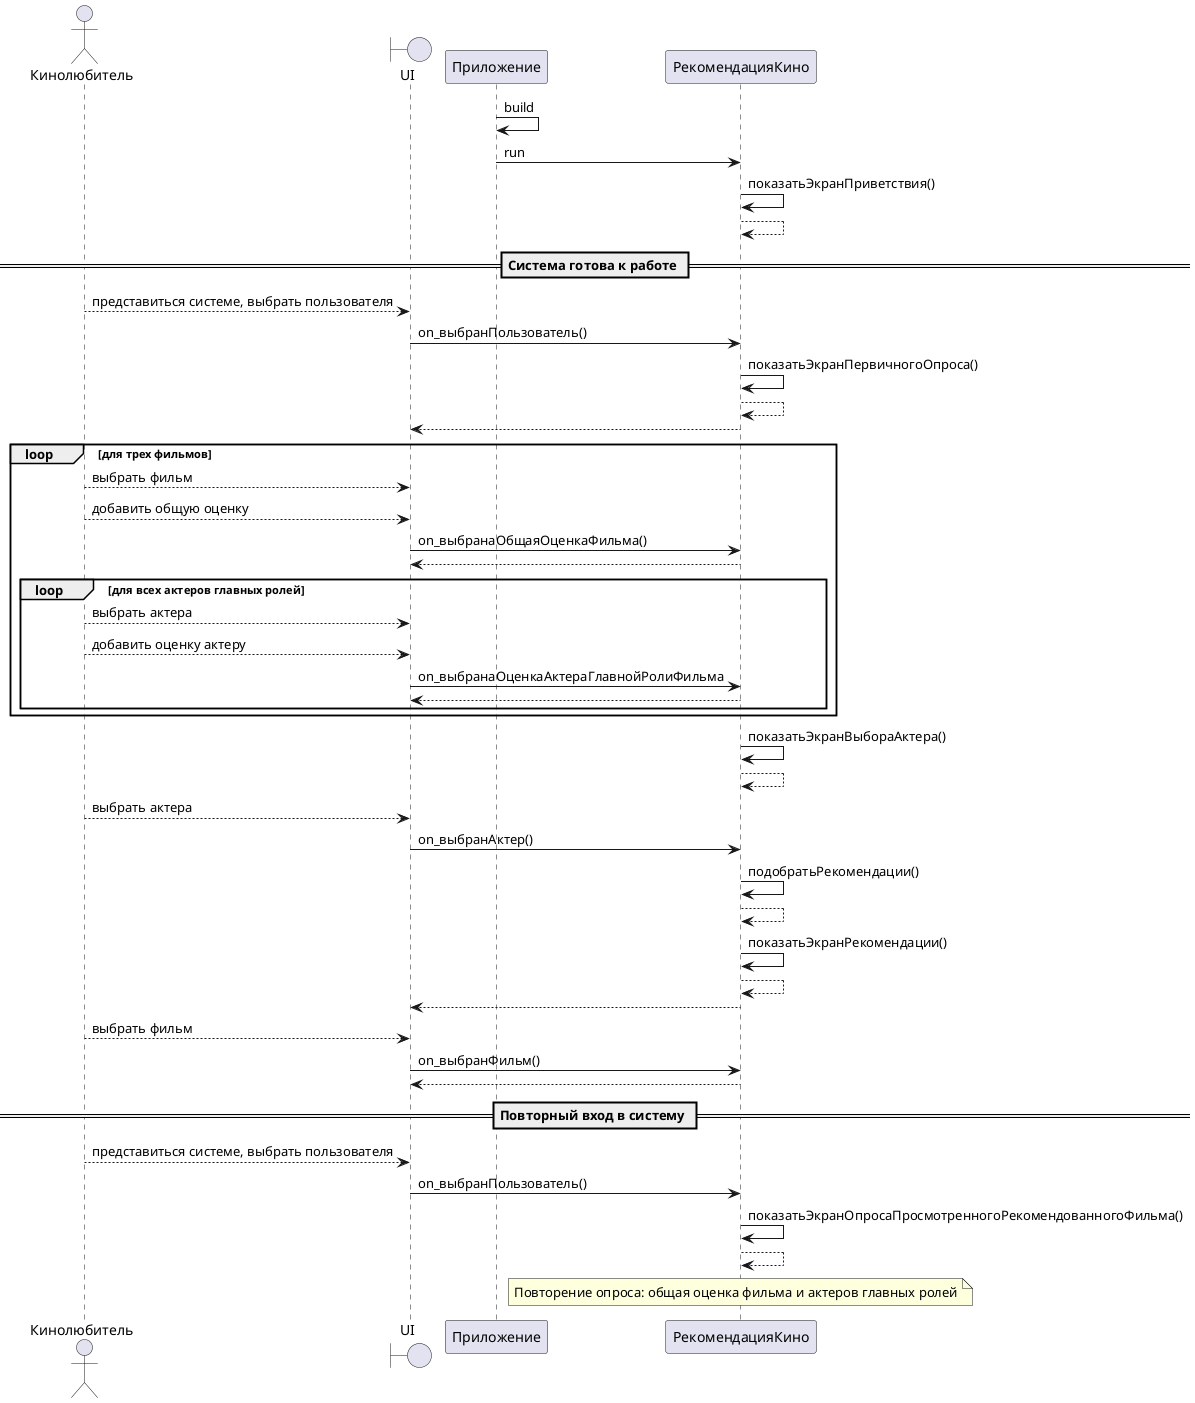 @startuml
actor Кинолюбитель
boundary UI

Приложение -> Приложение: build
Приложение -> РекомендацияКино: run
РекомендацияКино -> РекомендацияКино: показатьЭкранПриветствия()
РекомендацияКино --> РекомендацияКино

== Система готова к работе ==

Кинолюбитель --> UI: представиться системе, выбрать пользователя 
UI -> РекомендацияКино: on_выбранПользователь()
РекомендацияКино -> РекомендацияКино: показатьЭкранПервичногоОпроса()
РекомендацияКино --> РекомендацияКино
UI <-- РекомендацияКино

loop для трех фильмов
Кинолюбитель --> UI: выбрать фильм
Кинолюбитель --> UI: добавить общую оценку
UI -> РекомендацияКино: on_выбранаОбщаяОценкаФильма()
UI <-- РекомендацияКино

loop для всех актеров главных ролей
Кинолюбитель --> UI: выбрать актера
Кинолюбитель --> UI: добавить оценку актеру
UI -> РекомендацияКино: on_выбранаОценкаАктераГлавнойРолиФильма
UI <-- РекомендацияКино
end
end

РекомендацияКино -> РекомендацияКино: показатьЭкранВыбораАктера()
РекомендацияКино --> РекомендацияКино

Кинолюбитель --> UI: выбрать актера 
UI -> РекомендацияКино: on_выбранАктер()

РекомендацияКино -> РекомендацияКино: подобратьРекомендации()
РекомендацияКино --> РекомендацияКино

РекомендацияКино -> РекомендацияКино: показатьЭкранРекомендации()
РекомендацияКино --> РекомендацияКино

UI <-- РекомендацияКино

Кинолюбитель --> UI: выбрать фильм 
UI -> РекомендацияКино: on_выбранФильм()
UI <-- РекомендацияКино

== Повторный вход в систему ==

Кинолюбитель --> UI: представиться системе, выбрать пользователя 
UI -> РекомендацияКино: on_выбранПользователь()
РекомендацияКино -> РекомендацияКино: показатьЭкранОпросаПросмотренногоРекомендованногоФильма()
РекомендацияКино --> РекомендацияКино

note over РекомендацияКино: Повторение опроса: общая оценка фильма и актеров главных ролей


@enduml